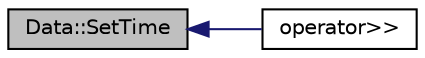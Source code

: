 digraph "Data::SetTime"
{
  edge [fontname="Helvetica",fontsize="10",labelfontname="Helvetica",labelfontsize="10"];
  node [fontname="Helvetica",fontsize="10",shape=record];
  rankdir="LR";
  Node37 [label="Data::SetTime",height=0.2,width=0.4,color="black", fillcolor="grey75", style="filled", fontcolor="black"];
  Node37 -> Node38 [dir="back",color="midnightblue",fontsize="10",style="solid",fontname="Helvetica"];
  Node38 [label="operator\>\>",height=0.2,width=0.4,color="black", fillcolor="white", style="filled",URL="$_data_8h.html#a1bde51a4c4ece0c86e74920f63a0b783"];
}
